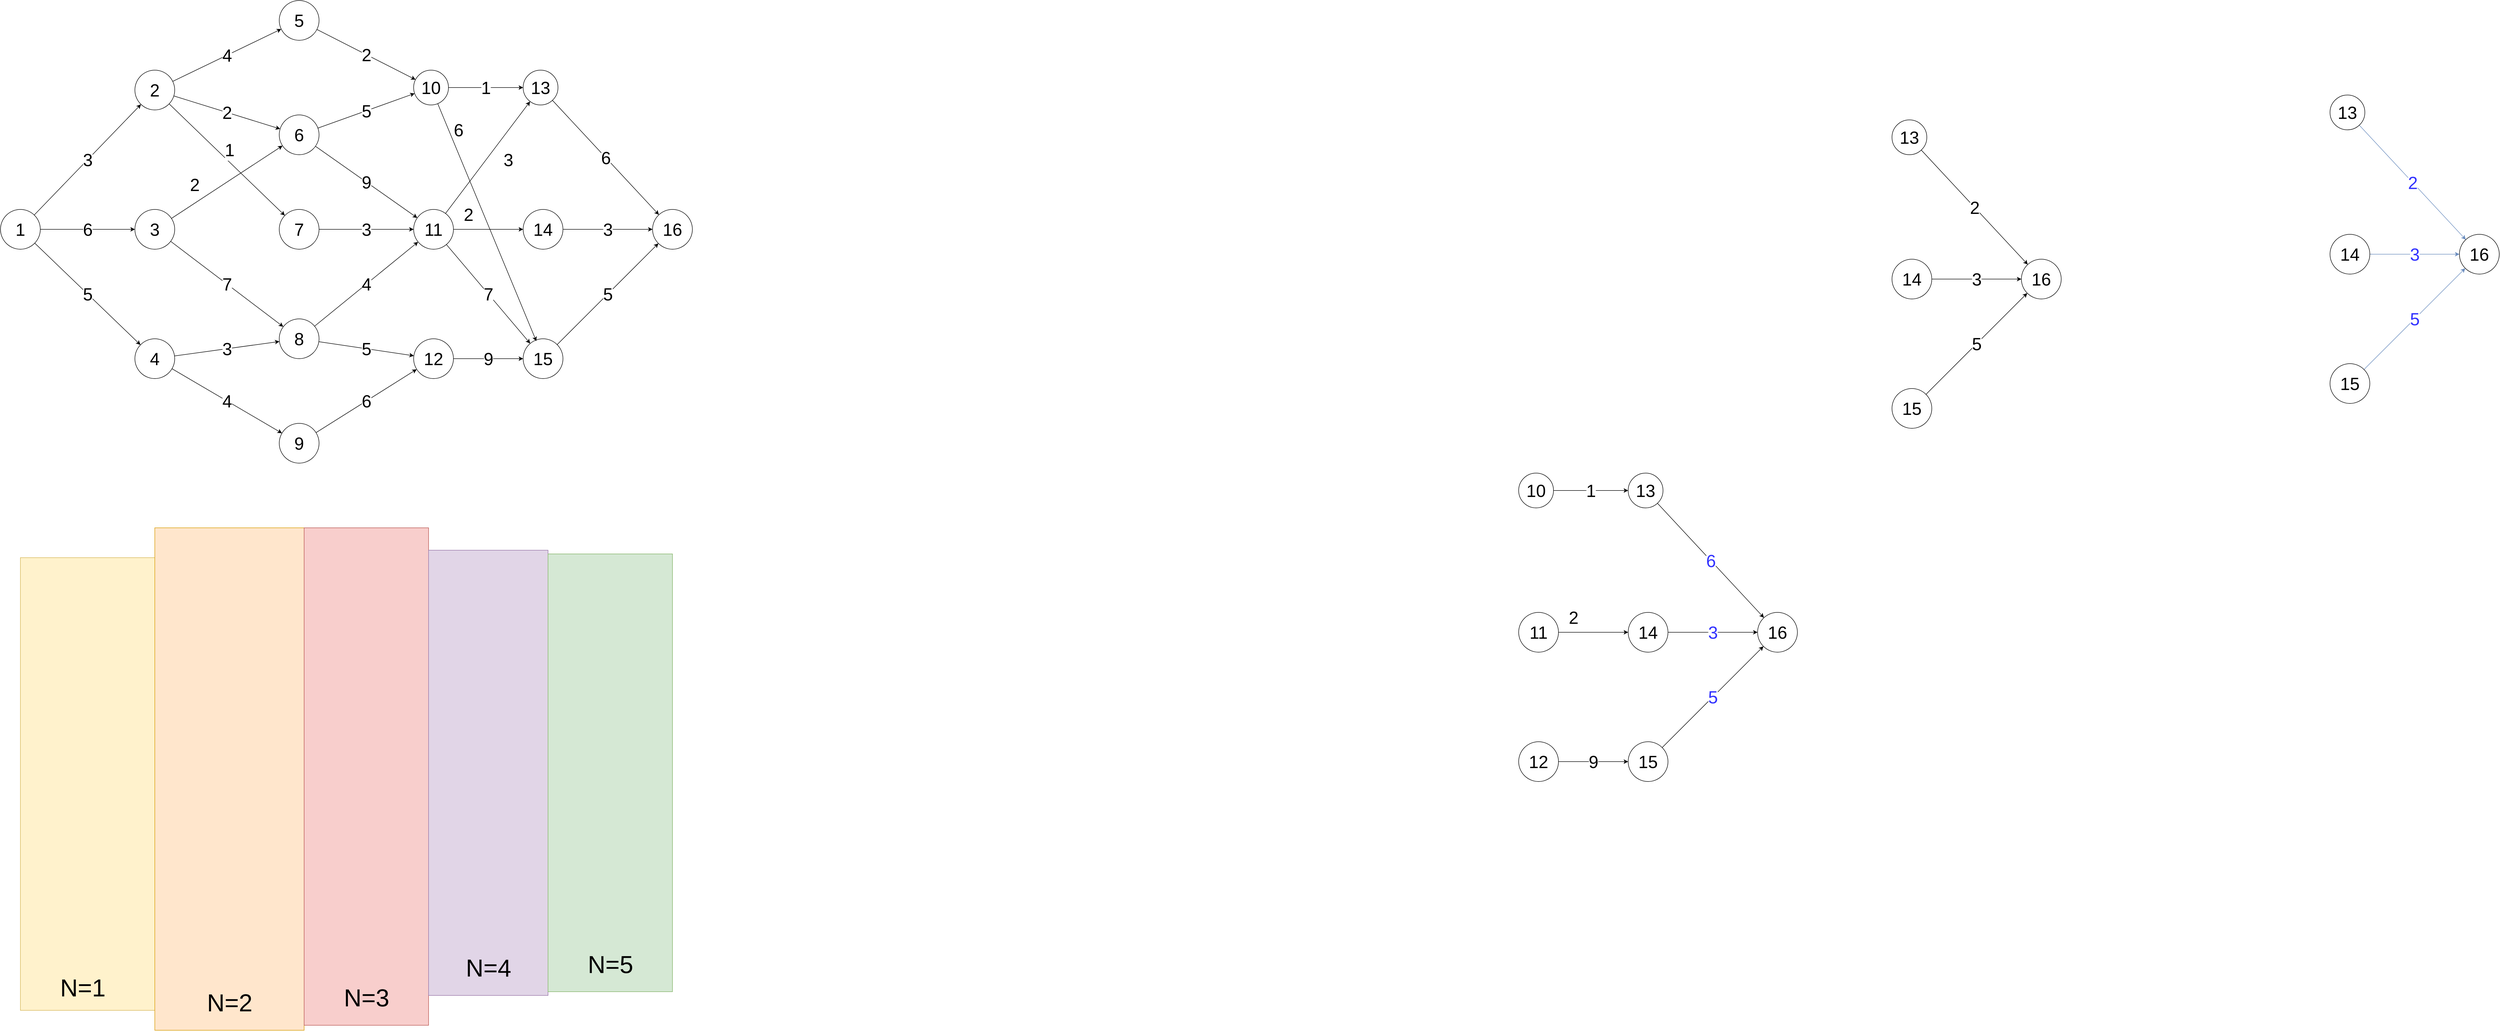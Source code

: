 <mxfile version="24.4.0" type="github">
  <diagram name="Página-1" id="xFwdIDVOre-B4i89dgB8">
    <mxGraphModel dx="2269" dy="1331" grid="1" gridSize="10" guides="1" tooltips="1" connect="1" arrows="1" fold="1" page="1" pageScale="1" pageWidth="3300" pageHeight="4681" math="0" shadow="0">
      <root>
        <mxCell id="0" />
        <mxCell id="1" parent="0" />
        <mxCell id="LieEV2MZe-DUKSbXCbdR-101" value="" style="group" vertex="1" connectable="0" parent="1">
          <mxGeometry x="150" y="1160" width="270" height="910" as="geometry" />
        </mxCell>
        <mxCell id="rlqztXEYvSVQd-1cozBY-46" value="" style="rounded=0;whiteSpace=wrap;html=1;fillColor=#fff2cc;strokeColor=#d6b656;" parent="LieEV2MZe-DUKSbXCbdR-101" vertex="1">
          <mxGeometry width="270" height="910" as="geometry" />
        </mxCell>
        <mxCell id="rlqztXEYvSVQd-1cozBY-49" value="&lt;font style=&quot;font-size: 49px;&quot;&gt;N=1&lt;/font&gt;" style="text;html=1;align=center;verticalAlign=middle;resizable=0;points=[];autosize=1;strokeColor=none;fillColor=none;" parent="LieEV2MZe-DUKSbXCbdR-101" vertex="1">
          <mxGeometry x="70" y="830" width="110" height="70" as="geometry" />
        </mxCell>
        <mxCell id="LieEV2MZe-DUKSbXCbdR-102" value="" style="group" vertex="1" connectable="0" parent="1">
          <mxGeometry x="420" y="1100" width="300" height="1010" as="geometry" />
        </mxCell>
        <mxCell id="rlqztXEYvSVQd-1cozBY-47" value="" style="rounded=0;whiteSpace=wrap;html=1;fillColor=#ffe6cc;strokeColor=#d79b00;" parent="LieEV2MZe-DUKSbXCbdR-102" vertex="1">
          <mxGeometry width="300" height="1010" as="geometry" />
        </mxCell>
        <mxCell id="LieEV2MZe-DUKSbXCbdR-92" value="&lt;font style=&quot;font-size: 49px;&quot;&gt;N=2&lt;/font&gt;" style="text;html=1;align=center;verticalAlign=middle;resizable=0;points=[];autosize=1;strokeColor=none;fillColor=none;" vertex="1" parent="LieEV2MZe-DUKSbXCbdR-102">
          <mxGeometry x="95" y="920" width="110" height="70" as="geometry" />
        </mxCell>
        <mxCell id="LieEV2MZe-DUKSbXCbdR-103" value="" style="group" vertex="1" connectable="0" parent="1">
          <mxGeometry x="720" y="1100" width="250" height="1000" as="geometry" />
        </mxCell>
        <mxCell id="LieEV2MZe-DUKSbXCbdR-93" value="" style="rounded=0;whiteSpace=wrap;html=1;fillColor=#f8cecc;strokeColor=#b85450;" vertex="1" parent="LieEV2MZe-DUKSbXCbdR-103">
          <mxGeometry width="250" height="1000" as="geometry" />
        </mxCell>
        <mxCell id="LieEV2MZe-DUKSbXCbdR-97" value="&lt;font style=&quot;font-size: 49px;&quot;&gt;N=3&lt;/font&gt;" style="text;html=1;align=center;verticalAlign=middle;resizable=0;points=[];autosize=1;strokeColor=none;fillColor=none;" vertex="1" parent="LieEV2MZe-DUKSbXCbdR-103">
          <mxGeometry x="70" y="910" width="110" height="70" as="geometry" />
        </mxCell>
        <mxCell id="LieEV2MZe-DUKSbXCbdR-104" value="" style="group" vertex="1" connectable="0" parent="1">
          <mxGeometry x="970" y="1145" width="240" height="895" as="geometry" />
        </mxCell>
        <mxCell id="LieEV2MZe-DUKSbXCbdR-94" value="" style="rounded=0;whiteSpace=wrap;html=1;fillColor=#e1d5e7;strokeColor=#9673a6;" vertex="1" parent="LieEV2MZe-DUKSbXCbdR-104">
          <mxGeometry width="240" height="895" as="geometry" />
        </mxCell>
        <mxCell id="LieEV2MZe-DUKSbXCbdR-98" value="&lt;font style=&quot;font-size: 49px;&quot;&gt;N=4&lt;/font&gt;" style="text;html=1;align=center;verticalAlign=middle;resizable=0;points=[];autosize=1;strokeColor=none;fillColor=none;" vertex="1" parent="LieEV2MZe-DUKSbXCbdR-104">
          <mxGeometry x="65" y="805" width="110" height="70" as="geometry" />
        </mxCell>
        <mxCell id="LieEV2MZe-DUKSbXCbdR-105" value="" style="group" vertex="1" connectable="0" parent="1">
          <mxGeometry x="1210" y="1152.5" width="250" height="880" as="geometry" />
        </mxCell>
        <mxCell id="LieEV2MZe-DUKSbXCbdR-96" value="" style="rounded=0;whiteSpace=wrap;html=1;fillColor=#d5e8d4;strokeColor=#82b366;" vertex="1" parent="LieEV2MZe-DUKSbXCbdR-105">
          <mxGeometry width="250" height="880" as="geometry" />
        </mxCell>
        <mxCell id="LieEV2MZe-DUKSbXCbdR-99" value="&lt;font style=&quot;font-size: 49px;&quot;&gt;N=5&lt;/font&gt;" style="text;html=1;align=center;verticalAlign=middle;resizable=0;points=[];autosize=1;strokeColor=none;fillColor=none;" vertex="1" parent="LieEV2MZe-DUKSbXCbdR-105">
          <mxGeometry x="70" y="790" width="110" height="70" as="geometry" />
        </mxCell>
        <mxCell id="rlqztXEYvSVQd-1cozBY-17" value="3" style="edgeStyle=none;rounded=0;orthogonalLoop=1;jettySize=auto;html=1;fontSize=35;" parent="1" source="aesBGTNxOO9Z5mgvw9Nr-1" target="rlqztXEYvSVQd-1cozBY-1" edge="1">
          <mxGeometry relative="1" as="geometry" />
        </mxCell>
        <mxCell id="rlqztXEYvSVQd-1cozBY-18" value="6" style="edgeStyle=none;rounded=0;orthogonalLoop=1;jettySize=auto;html=1;fontSize=35;" parent="1" source="aesBGTNxOO9Z5mgvw9Nr-1" target="rlqztXEYvSVQd-1cozBY-2" edge="1">
          <mxGeometry relative="1" as="geometry" />
        </mxCell>
        <mxCell id="rlqztXEYvSVQd-1cozBY-19" value="5" style="edgeStyle=none;rounded=0;orthogonalLoop=1;jettySize=auto;html=1;fontSize=35;" parent="1" source="aesBGTNxOO9Z5mgvw9Nr-1" target="rlqztXEYvSVQd-1cozBY-3" edge="1">
          <mxGeometry relative="1" as="geometry" />
        </mxCell>
        <mxCell id="aesBGTNxOO9Z5mgvw9Nr-1" value="1" style="ellipse;whiteSpace=wrap;html=1;aspect=fixed;fontSize=35;" parent="1" vertex="1">
          <mxGeometry x="110" y="460" width="80" height="80" as="geometry" />
        </mxCell>
        <mxCell id="rlqztXEYvSVQd-1cozBY-24" value="4" style="edgeStyle=none;rounded=0;orthogonalLoop=1;jettySize=auto;html=1;fontSize=35;" parent="1" source="rlqztXEYvSVQd-1cozBY-1" target="rlqztXEYvSVQd-1cozBY-4" edge="1">
          <mxGeometry relative="1" as="geometry" />
        </mxCell>
        <mxCell id="rlqztXEYvSVQd-1cozBY-25" value="2" style="edgeStyle=none;rounded=0;orthogonalLoop=1;jettySize=auto;html=1;fontSize=35;" parent="1" source="rlqztXEYvSVQd-1cozBY-1" target="rlqztXEYvSVQd-1cozBY-5" edge="1">
          <mxGeometry relative="1" as="geometry" />
        </mxCell>
        <mxCell id="rlqztXEYvSVQd-1cozBY-26" value="1" style="edgeStyle=none;rounded=0;orthogonalLoop=1;jettySize=auto;html=1;fontSize=35;" parent="1" source="rlqztXEYvSVQd-1cozBY-1" target="rlqztXEYvSVQd-1cozBY-6" edge="1">
          <mxGeometry x="-0.064" y="18" relative="1" as="geometry">
            <mxPoint as="offset" />
          </mxGeometry>
        </mxCell>
        <mxCell id="rlqztXEYvSVQd-1cozBY-1" value="2" style="ellipse;whiteSpace=wrap;html=1;aspect=fixed;fontSize=35;" parent="1" vertex="1">
          <mxGeometry x="380" y="180" width="80" height="80" as="geometry" />
        </mxCell>
        <mxCell id="rlqztXEYvSVQd-1cozBY-22" value="7" style="edgeStyle=none;rounded=0;orthogonalLoop=1;jettySize=auto;html=1;fontSize=35;" parent="1" source="rlqztXEYvSVQd-1cozBY-2" target="rlqztXEYvSVQd-1cozBY-7" edge="1">
          <mxGeometry relative="1" as="geometry" />
        </mxCell>
        <mxCell id="rlqztXEYvSVQd-1cozBY-23" value="2" style="edgeStyle=none;rounded=0;orthogonalLoop=1;jettySize=auto;html=1;fontSize=35;" parent="1" source="rlqztXEYvSVQd-1cozBY-2" target="rlqztXEYvSVQd-1cozBY-5" edge="1">
          <mxGeometry x="-0.428" y="31" relative="1" as="geometry">
            <mxPoint as="offset" />
          </mxGeometry>
        </mxCell>
        <mxCell id="rlqztXEYvSVQd-1cozBY-2" value="3" style="ellipse;whiteSpace=wrap;html=1;aspect=fixed;fontSize=35;" parent="1" vertex="1">
          <mxGeometry x="380" y="460" width="80" height="80" as="geometry" />
        </mxCell>
        <mxCell id="rlqztXEYvSVQd-1cozBY-20" value="3" style="edgeStyle=none;rounded=0;orthogonalLoop=1;jettySize=auto;html=1;fontSize=35;" parent="1" source="rlqztXEYvSVQd-1cozBY-3" target="rlqztXEYvSVQd-1cozBY-7" edge="1">
          <mxGeometry relative="1" as="geometry" />
        </mxCell>
        <mxCell id="rlqztXEYvSVQd-1cozBY-21" value="4" style="edgeStyle=none;rounded=0;orthogonalLoop=1;jettySize=auto;html=1;fontSize=35;" parent="1" source="rlqztXEYvSVQd-1cozBY-3" target="rlqztXEYvSVQd-1cozBY-8" edge="1">
          <mxGeometry relative="1" as="geometry" />
        </mxCell>
        <mxCell id="rlqztXEYvSVQd-1cozBY-3" value="4" style="ellipse;whiteSpace=wrap;html=1;aspect=fixed;fontSize=35;" parent="1" vertex="1">
          <mxGeometry x="380" y="720" width="80" height="80" as="geometry" />
        </mxCell>
        <mxCell id="rlqztXEYvSVQd-1cozBY-27" value="2" style="edgeStyle=none;rounded=0;orthogonalLoop=1;jettySize=auto;html=1;fontSize=35;" parent="1" source="rlqztXEYvSVQd-1cozBY-4" target="rlqztXEYvSVQd-1cozBY-9" edge="1">
          <mxGeometry relative="1" as="geometry" />
        </mxCell>
        <mxCell id="rlqztXEYvSVQd-1cozBY-4" value="5" style="ellipse;whiteSpace=wrap;html=1;aspect=fixed;fontSize=35;" parent="1" vertex="1">
          <mxGeometry x="670" y="40" width="80" height="80" as="geometry" />
        </mxCell>
        <mxCell id="rlqztXEYvSVQd-1cozBY-28" value="5" style="edgeStyle=none;rounded=0;orthogonalLoop=1;jettySize=auto;html=1;fontSize=35;" parent="1" source="rlqztXEYvSVQd-1cozBY-5" target="rlqztXEYvSVQd-1cozBY-9" edge="1">
          <mxGeometry relative="1" as="geometry" />
        </mxCell>
        <mxCell id="rlqztXEYvSVQd-1cozBY-30" value="9" style="edgeStyle=none;rounded=0;orthogonalLoop=1;jettySize=auto;html=1;fontSize=35;" parent="1" source="rlqztXEYvSVQd-1cozBY-5" target="rlqztXEYvSVQd-1cozBY-10" edge="1">
          <mxGeometry relative="1" as="geometry" />
        </mxCell>
        <mxCell id="rlqztXEYvSVQd-1cozBY-5" value="6" style="ellipse;whiteSpace=wrap;html=1;aspect=fixed;fontSize=35;" parent="1" vertex="1">
          <mxGeometry x="670" y="270" width="80" height="80" as="geometry" />
        </mxCell>
        <mxCell id="rlqztXEYvSVQd-1cozBY-29" value="3" style="edgeStyle=none;rounded=0;orthogonalLoop=1;jettySize=auto;html=1;fontSize=35;" parent="1" source="rlqztXEYvSVQd-1cozBY-6" target="rlqztXEYvSVQd-1cozBY-10" edge="1">
          <mxGeometry relative="1" as="geometry" />
        </mxCell>
        <mxCell id="rlqztXEYvSVQd-1cozBY-6" value="7" style="ellipse;whiteSpace=wrap;html=1;aspect=fixed;fontSize=35;" parent="1" vertex="1">
          <mxGeometry x="670" y="460" width="80" height="80" as="geometry" />
        </mxCell>
        <mxCell id="rlqztXEYvSVQd-1cozBY-31" value="4" style="edgeStyle=none;rounded=0;orthogonalLoop=1;jettySize=auto;html=1;fontSize=35;" parent="1" source="rlqztXEYvSVQd-1cozBY-7" target="rlqztXEYvSVQd-1cozBY-10" edge="1">
          <mxGeometry relative="1" as="geometry" />
        </mxCell>
        <mxCell id="rlqztXEYvSVQd-1cozBY-32" value="5" style="edgeStyle=none;rounded=0;orthogonalLoop=1;jettySize=auto;html=1;fontSize=35;" parent="1" source="rlqztXEYvSVQd-1cozBY-7" target="rlqztXEYvSVQd-1cozBY-11" edge="1">
          <mxGeometry relative="1" as="geometry" />
        </mxCell>
        <mxCell id="rlqztXEYvSVQd-1cozBY-7" value="8" style="ellipse;whiteSpace=wrap;html=1;aspect=fixed;fontSize=35;" parent="1" vertex="1">
          <mxGeometry x="670" y="680" width="80" height="80" as="geometry" />
        </mxCell>
        <mxCell id="rlqztXEYvSVQd-1cozBY-33" value="6" style="edgeStyle=none;rounded=0;orthogonalLoop=1;jettySize=auto;html=1;fontSize=35;" parent="1" source="rlqztXEYvSVQd-1cozBY-8" target="rlqztXEYvSVQd-1cozBY-11" edge="1">
          <mxGeometry relative="1" as="geometry" />
        </mxCell>
        <mxCell id="rlqztXEYvSVQd-1cozBY-8" value="9" style="ellipse;whiteSpace=wrap;html=1;aspect=fixed;fontSize=35;" parent="1" vertex="1">
          <mxGeometry x="670" y="890" width="80" height="80" as="geometry" />
        </mxCell>
        <mxCell id="rlqztXEYvSVQd-1cozBY-37" value="1" style="edgeStyle=none;rounded=0;orthogonalLoop=1;jettySize=auto;html=1;fontSize=35;" parent="1" source="rlqztXEYvSVQd-1cozBY-9" target="rlqztXEYvSVQd-1cozBY-12" edge="1">
          <mxGeometry relative="1" as="geometry" />
        </mxCell>
        <mxCell id="rlqztXEYvSVQd-1cozBY-9" value="10" style="ellipse;whiteSpace=wrap;html=1;aspect=fixed;fontSize=35;" parent="1" vertex="1">
          <mxGeometry x="940" y="180" width="70" height="70" as="geometry" />
        </mxCell>
        <mxCell id="rlqztXEYvSVQd-1cozBY-35" value="7" style="edgeStyle=none;rounded=0;orthogonalLoop=1;jettySize=auto;html=1;fontSize=35;" parent="1" source="rlqztXEYvSVQd-1cozBY-10" target="rlqztXEYvSVQd-1cozBY-14" edge="1">
          <mxGeometry relative="1" as="geometry" />
        </mxCell>
        <mxCell id="rlqztXEYvSVQd-1cozBY-38" value="3" style="edgeStyle=none;rounded=0;orthogonalLoop=1;jettySize=auto;html=1;fontSize=35;" parent="1" source="rlqztXEYvSVQd-1cozBY-10" target="rlqztXEYvSVQd-1cozBY-12" edge="1">
          <mxGeometry x="0.15" y="-35" relative="1" as="geometry">
            <mxPoint as="offset" />
          </mxGeometry>
        </mxCell>
        <mxCell id="rlqztXEYvSVQd-1cozBY-39" value="2" style="edgeStyle=none;rounded=0;orthogonalLoop=1;jettySize=auto;html=1;fontSize=35;" parent="1" source="rlqztXEYvSVQd-1cozBY-10" target="rlqztXEYvSVQd-1cozBY-13" edge="1">
          <mxGeometry x="-0.571" y="30" relative="1" as="geometry">
            <mxPoint as="offset" />
          </mxGeometry>
        </mxCell>
        <mxCell id="rlqztXEYvSVQd-1cozBY-10" value="11" style="ellipse;whiteSpace=wrap;html=1;aspect=fixed;fontSize=35;" parent="1" vertex="1">
          <mxGeometry x="940" y="460" width="80" height="80" as="geometry" />
        </mxCell>
        <mxCell id="rlqztXEYvSVQd-1cozBY-34" value="9" style="edgeStyle=none;rounded=0;orthogonalLoop=1;jettySize=auto;html=1;fontSize=35;" parent="1" source="rlqztXEYvSVQd-1cozBY-11" target="rlqztXEYvSVQd-1cozBY-14" edge="1">
          <mxGeometry relative="1" as="geometry" />
        </mxCell>
        <mxCell id="rlqztXEYvSVQd-1cozBY-11" value="12" style="ellipse;whiteSpace=wrap;html=1;aspect=fixed;fontSize=35;" parent="1" vertex="1">
          <mxGeometry x="940" y="720" width="80" height="80" as="geometry" />
        </mxCell>
        <mxCell id="rlqztXEYvSVQd-1cozBY-42" value="6" style="edgeStyle=none;rounded=0;orthogonalLoop=1;jettySize=auto;html=1;fontSize=35;" parent="1" source="rlqztXEYvSVQd-1cozBY-12" target="rlqztXEYvSVQd-1cozBY-15" edge="1">
          <mxGeometry relative="1" as="geometry" />
        </mxCell>
        <mxCell id="rlqztXEYvSVQd-1cozBY-12" value="13" style="ellipse;whiteSpace=wrap;html=1;aspect=fixed;fontSize=35;" parent="1" vertex="1">
          <mxGeometry x="1160" y="180" width="70" height="70" as="geometry" />
        </mxCell>
        <mxCell id="rlqztXEYvSVQd-1cozBY-41" value="3" style="edgeStyle=none;rounded=0;orthogonalLoop=1;jettySize=auto;html=1;fontSize=35;" parent="1" source="rlqztXEYvSVQd-1cozBY-13" target="rlqztXEYvSVQd-1cozBY-15" edge="1">
          <mxGeometry relative="1" as="geometry" />
        </mxCell>
        <mxCell id="rlqztXEYvSVQd-1cozBY-13" value="14" style="ellipse;whiteSpace=wrap;html=1;aspect=fixed;fontSize=35;" parent="1" vertex="1">
          <mxGeometry x="1160" y="460" width="80" height="80" as="geometry" />
        </mxCell>
        <mxCell id="rlqztXEYvSVQd-1cozBY-40" value="5" style="edgeStyle=none;rounded=0;orthogonalLoop=1;jettySize=auto;html=1;fontSize=35;" parent="1" source="rlqztXEYvSVQd-1cozBY-14" target="rlqztXEYvSVQd-1cozBY-15" edge="1">
          <mxGeometry relative="1" as="geometry" />
        </mxCell>
        <mxCell id="rlqztXEYvSVQd-1cozBY-14" value="15" style="ellipse;whiteSpace=wrap;html=1;aspect=fixed;fontSize=35;" parent="1" vertex="1">
          <mxGeometry x="1160" y="720" width="80" height="80" as="geometry" />
        </mxCell>
        <mxCell id="rlqztXEYvSVQd-1cozBY-15" value="16" style="ellipse;whiteSpace=wrap;html=1;aspect=fixed;fontSize=35;" parent="1" vertex="1">
          <mxGeometry x="1420" y="460" width="80" height="80" as="geometry" />
        </mxCell>
        <mxCell id="rlqztXEYvSVQd-1cozBY-36" value="6" style="edgeStyle=none;rounded=0;orthogonalLoop=1;jettySize=auto;html=1;entryX=0.331;entryY=0.06;entryDx=0;entryDy=0;entryPerimeter=0;fontSize=35;" parent="1" source="rlqztXEYvSVQd-1cozBY-9" target="rlqztXEYvSVQd-1cozBY-14" edge="1">
          <mxGeometry x="-0.75" y="18" relative="1" as="geometry">
            <mxPoint as="offset" />
          </mxGeometry>
        </mxCell>
        <mxCell id="LieEV2MZe-DUKSbXCbdR-1" value="2" style="edgeStyle=none;rounded=0;orthogonalLoop=1;jettySize=auto;html=1;fontSize=35;" edge="1" parent="1" source="LieEV2MZe-DUKSbXCbdR-2" target="LieEV2MZe-DUKSbXCbdR-7">
          <mxGeometry relative="1" as="geometry" />
        </mxCell>
        <mxCell id="LieEV2MZe-DUKSbXCbdR-2" value="13" style="ellipse;whiteSpace=wrap;html=1;aspect=fixed;fontSize=35;" vertex="1" parent="1">
          <mxGeometry x="3910" y="280" width="70" height="70" as="geometry" />
        </mxCell>
        <mxCell id="LieEV2MZe-DUKSbXCbdR-3" value="3" style="edgeStyle=none;rounded=0;orthogonalLoop=1;jettySize=auto;html=1;fontSize=35;" edge="1" parent="1" source="LieEV2MZe-DUKSbXCbdR-4" target="LieEV2MZe-DUKSbXCbdR-7">
          <mxGeometry relative="1" as="geometry" />
        </mxCell>
        <mxCell id="LieEV2MZe-DUKSbXCbdR-4" value="14" style="ellipse;whiteSpace=wrap;html=1;aspect=fixed;fontSize=35;" vertex="1" parent="1">
          <mxGeometry x="3910" y="560" width="80" height="80" as="geometry" />
        </mxCell>
        <mxCell id="LieEV2MZe-DUKSbXCbdR-5" value="5" style="edgeStyle=none;rounded=0;orthogonalLoop=1;jettySize=auto;html=1;fontSize=35;" edge="1" parent="1" source="LieEV2MZe-DUKSbXCbdR-6" target="LieEV2MZe-DUKSbXCbdR-7">
          <mxGeometry relative="1" as="geometry" />
        </mxCell>
        <mxCell id="LieEV2MZe-DUKSbXCbdR-6" value="15" style="ellipse;whiteSpace=wrap;html=1;aspect=fixed;fontSize=35;" vertex="1" parent="1">
          <mxGeometry x="3910" y="820" width="80" height="80" as="geometry" />
        </mxCell>
        <mxCell id="LieEV2MZe-DUKSbXCbdR-7" value="16" style="ellipse;whiteSpace=wrap;html=1;aspect=fixed;fontSize=35;" vertex="1" parent="1">
          <mxGeometry x="4170" y="560" width="80" height="80" as="geometry" />
        </mxCell>
        <mxCell id="LieEV2MZe-DUKSbXCbdR-8" value="2" style="edgeStyle=none;rounded=0;orthogonalLoop=1;jettySize=auto;html=1;fontSize=35;fillColor=#dae8fc;strokeColor=#6c8ebf;fontColor=#3333FF;" edge="1" parent="1" source="LieEV2MZe-DUKSbXCbdR-9" target="LieEV2MZe-DUKSbXCbdR-14">
          <mxGeometry relative="1" as="geometry" />
        </mxCell>
        <mxCell id="LieEV2MZe-DUKSbXCbdR-9" value="13" style="ellipse;whiteSpace=wrap;html=1;aspect=fixed;fontSize=35;" vertex="1" parent="1">
          <mxGeometry x="4790" y="230" width="70" height="70" as="geometry" />
        </mxCell>
        <mxCell id="LieEV2MZe-DUKSbXCbdR-10" value="3" style="edgeStyle=none;rounded=0;orthogonalLoop=1;jettySize=auto;html=1;fontSize=35;fillColor=#dae8fc;strokeColor=#6c8ebf;fontColor=#3333FF;" edge="1" parent="1" source="LieEV2MZe-DUKSbXCbdR-11" target="LieEV2MZe-DUKSbXCbdR-14">
          <mxGeometry relative="1" as="geometry" />
        </mxCell>
        <mxCell id="LieEV2MZe-DUKSbXCbdR-11" value="14" style="ellipse;whiteSpace=wrap;html=1;aspect=fixed;fontSize=35;" vertex="1" parent="1">
          <mxGeometry x="4790" y="510" width="80" height="80" as="geometry" />
        </mxCell>
        <mxCell id="LieEV2MZe-DUKSbXCbdR-12" value="5" style="edgeStyle=none;rounded=0;orthogonalLoop=1;jettySize=auto;html=1;fontSize=35;fillColor=#dae8fc;strokeColor=#6c8ebf;fontColor=#3333FF;" edge="1" parent="1" source="LieEV2MZe-DUKSbXCbdR-13" target="LieEV2MZe-DUKSbXCbdR-14">
          <mxGeometry relative="1" as="geometry" />
        </mxCell>
        <mxCell id="LieEV2MZe-DUKSbXCbdR-13" value="15" style="ellipse;whiteSpace=wrap;html=1;aspect=fixed;fontSize=35;" vertex="1" parent="1">
          <mxGeometry x="4790" y="770" width="80" height="80" as="geometry" />
        </mxCell>
        <mxCell id="LieEV2MZe-DUKSbXCbdR-14" value="16" style="ellipse;whiteSpace=wrap;html=1;aspect=fixed;fontSize=35;" vertex="1" parent="1">
          <mxGeometry x="5050" y="510" width="80" height="80" as="geometry" />
        </mxCell>
        <mxCell id="LieEV2MZe-DUKSbXCbdR-76" value="1" style="edgeStyle=none;rounded=0;orthogonalLoop=1;jettySize=auto;html=1;fontSize=35;" edge="1" parent="1" source="LieEV2MZe-DUKSbXCbdR-77" target="LieEV2MZe-DUKSbXCbdR-85">
          <mxGeometry relative="1" as="geometry" />
        </mxCell>
        <mxCell id="LieEV2MZe-DUKSbXCbdR-77" value="10" style="ellipse;whiteSpace=wrap;html=1;aspect=fixed;fontSize=35;" vertex="1" parent="1">
          <mxGeometry x="3160" y="990" width="70" height="70" as="geometry" />
        </mxCell>
        <mxCell id="LieEV2MZe-DUKSbXCbdR-80" value="2" style="edgeStyle=none;rounded=0;orthogonalLoop=1;jettySize=auto;html=1;fontSize=35;" edge="1" parent="1" source="LieEV2MZe-DUKSbXCbdR-81" target="LieEV2MZe-DUKSbXCbdR-87">
          <mxGeometry x="-0.571" y="30" relative="1" as="geometry">
            <mxPoint as="offset" />
          </mxGeometry>
        </mxCell>
        <mxCell id="LieEV2MZe-DUKSbXCbdR-81" value="11" style="ellipse;whiteSpace=wrap;html=1;aspect=fixed;fontSize=35;" vertex="1" parent="1">
          <mxGeometry x="3160" y="1270" width="80" height="80" as="geometry" />
        </mxCell>
        <mxCell id="LieEV2MZe-DUKSbXCbdR-82" value="9" style="edgeStyle=none;rounded=0;orthogonalLoop=1;jettySize=auto;html=1;fontSize=35;" edge="1" parent="1" source="LieEV2MZe-DUKSbXCbdR-83" target="LieEV2MZe-DUKSbXCbdR-89">
          <mxGeometry relative="1" as="geometry" />
        </mxCell>
        <mxCell id="LieEV2MZe-DUKSbXCbdR-83" value="12" style="ellipse;whiteSpace=wrap;html=1;aspect=fixed;fontSize=35;" vertex="1" parent="1">
          <mxGeometry x="3160" y="1530" width="80" height="80" as="geometry" />
        </mxCell>
        <mxCell id="LieEV2MZe-DUKSbXCbdR-84" value="6" style="edgeStyle=none;rounded=0;orthogonalLoop=1;jettySize=auto;html=1;fontSize=35;fontColor=#3333FF;" edge="1" parent="1" source="LieEV2MZe-DUKSbXCbdR-85" target="LieEV2MZe-DUKSbXCbdR-90">
          <mxGeometry relative="1" as="geometry" />
        </mxCell>
        <mxCell id="LieEV2MZe-DUKSbXCbdR-85" value="13" style="ellipse;whiteSpace=wrap;html=1;aspect=fixed;fontSize=35;" vertex="1" parent="1">
          <mxGeometry x="3380" y="990" width="70" height="70" as="geometry" />
        </mxCell>
        <mxCell id="LieEV2MZe-DUKSbXCbdR-86" value="3" style="edgeStyle=none;rounded=0;orthogonalLoop=1;jettySize=auto;html=1;fontSize=35;fontColor=#3333FF;" edge="1" parent="1" source="LieEV2MZe-DUKSbXCbdR-87" target="LieEV2MZe-DUKSbXCbdR-90">
          <mxGeometry relative="1" as="geometry" />
        </mxCell>
        <mxCell id="LieEV2MZe-DUKSbXCbdR-87" value="14" style="ellipse;whiteSpace=wrap;html=1;aspect=fixed;fontSize=35;" vertex="1" parent="1">
          <mxGeometry x="3380" y="1270" width="80" height="80" as="geometry" />
        </mxCell>
        <mxCell id="LieEV2MZe-DUKSbXCbdR-88" value="5" style="edgeStyle=none;rounded=0;orthogonalLoop=1;jettySize=auto;html=1;fontSize=35;fontColor=#3333FF;" edge="1" parent="1" source="LieEV2MZe-DUKSbXCbdR-89" target="LieEV2MZe-DUKSbXCbdR-90">
          <mxGeometry relative="1" as="geometry" />
        </mxCell>
        <mxCell id="LieEV2MZe-DUKSbXCbdR-89" value="15" style="ellipse;whiteSpace=wrap;html=1;aspect=fixed;fontSize=35;" vertex="1" parent="1">
          <mxGeometry x="3380" y="1530" width="80" height="80" as="geometry" />
        </mxCell>
        <mxCell id="LieEV2MZe-DUKSbXCbdR-90" value="16" style="ellipse;whiteSpace=wrap;html=1;aspect=fixed;fontSize=35;" vertex="1" parent="1">
          <mxGeometry x="3640" y="1270" width="80" height="80" as="geometry" />
        </mxCell>
      </root>
    </mxGraphModel>
  </diagram>
</mxfile>
